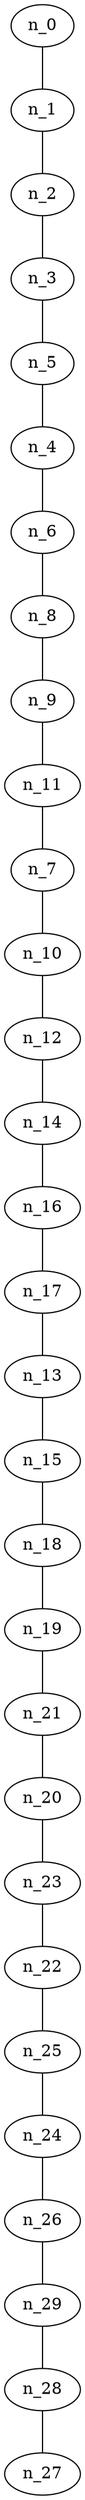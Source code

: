 graph grafoBarabasi_30_7_DFS_R  {
n_0;
n_1;
n_2;
n_3;
n_5;
n_4;
n_6;
n_8;
n_9;
n_11;
n_7;
n_10;
n_12;
n_14;
n_16;
n_17;
n_13;
n_15;
n_18;
n_19;
n_21;
n_20;
n_23;
n_22;
n_25;
n_24;
n_26;
n_29;
n_28;
n_27;
n_0 -- n_1;
n_1 -- n_2;
n_2 -- n_3;
n_3 -- n_5;
n_5 -- n_4;
n_4 -- n_6;
n_6 -- n_8;
n_8 -- n_9;
n_9 -- n_11;
n_11 -- n_7;
n_7 -- n_10;
n_10 -- n_12;
n_12 -- n_14;
n_14 -- n_16;
n_16 -- n_17;
n_17 -- n_13;
n_13 -- n_15;
n_15 -- n_18;
n_18 -- n_19;
n_19 -- n_21;
n_21 -- n_20;
n_20 -- n_23;
n_23 -- n_22;
n_22 -- n_25;
n_25 -- n_24;
n_24 -- n_26;
n_26 -- n_29;
n_29 -- n_28;
n_28 -- n_27;
}